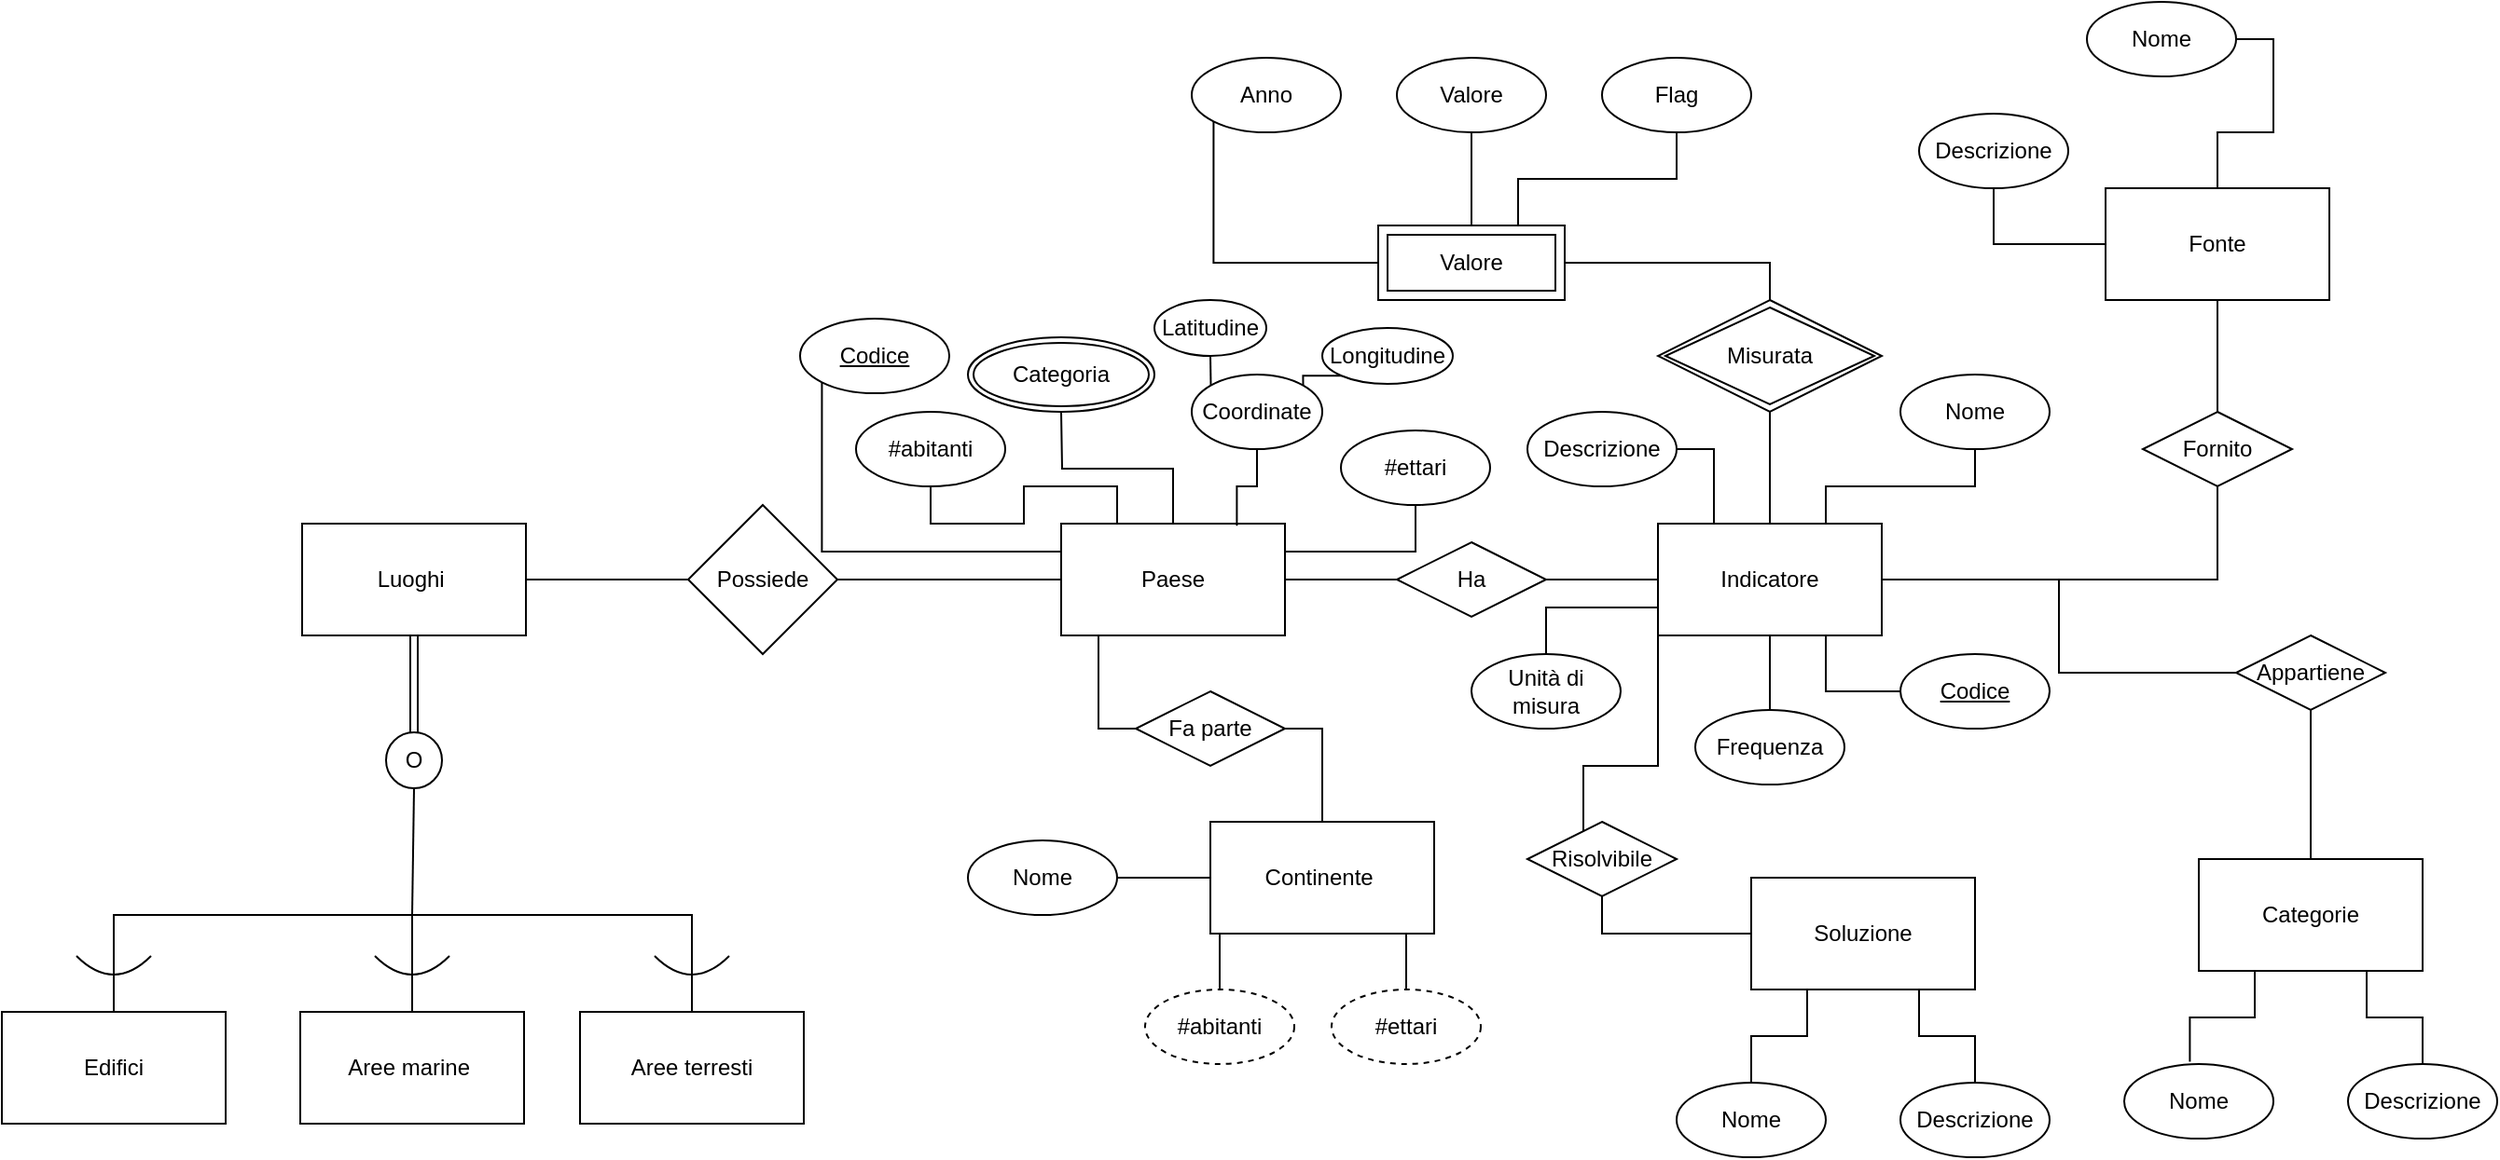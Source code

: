 <mxfile version="24.3.1" type="device">
  <diagram id="R2lEEEUBdFMjLlhIrx00" name="Page-1">
    <mxGraphModel dx="2213" dy="2024" grid="1" gridSize="10" guides="1" tooltips="1" connect="1" arrows="1" fold="1" page="1" pageScale="1" pageWidth="850" pageHeight="1100" math="0" shadow="0" extFonts="Permanent Marker^https://fonts.googleapis.com/css?family=Permanent+Marker">
      <root>
        <mxCell id="0" />
        <mxCell id="1" parent="0" />
        <mxCell id="Wd_HdJ8I3OO_3ujYNRkR-33" style="edgeStyle=orthogonalEdgeStyle;rounded=0;orthogonalLoop=1;jettySize=auto;html=1;exitX=0;exitY=0.5;exitDx=0;exitDy=0;endArrow=none;endFill=0;" edge="1" parent="1" source="Wd_HdJ8I3OO_3ujYNRkR-1" target="Wd_HdJ8I3OO_3ujYNRkR-31">
          <mxGeometry relative="1" as="geometry" />
        </mxCell>
        <mxCell id="Wd_HdJ8I3OO_3ujYNRkR-82" style="edgeStyle=orthogonalEdgeStyle;rounded=0;orthogonalLoop=1;jettySize=auto;html=1;exitX=0.25;exitY=0;exitDx=0;exitDy=0;endArrow=none;endFill=0;entryX=0.5;entryY=1;entryDx=0;entryDy=0;" edge="1" parent="1" source="Wd_HdJ8I3OO_3ujYNRkR-1" target="Wd_HdJ8I3OO_3ujYNRkR-26">
          <mxGeometry relative="1" as="geometry">
            <mxPoint x="330" y="200" as="targetPoint" />
          </mxGeometry>
        </mxCell>
        <mxCell id="Wd_HdJ8I3OO_3ujYNRkR-83" style="edgeStyle=orthogonalEdgeStyle;rounded=0;orthogonalLoop=1;jettySize=auto;html=1;exitX=1;exitY=0.25;exitDx=0;exitDy=0;endArrow=none;endFill=0;" edge="1" parent="1" source="Wd_HdJ8I3OO_3ujYNRkR-1" target="Wd_HdJ8I3OO_3ujYNRkR-46">
          <mxGeometry relative="1" as="geometry" />
        </mxCell>
        <mxCell id="Wd_HdJ8I3OO_3ujYNRkR-92" style="edgeStyle=orthogonalEdgeStyle;rounded=0;orthogonalLoop=1;jettySize=auto;html=1;exitX=0.5;exitY=0;exitDx=0;exitDy=0;endArrow=none;endFill=0;entryX=0.5;entryY=1;entryDx=0;entryDy=0;" edge="1" parent="1" source="Wd_HdJ8I3OO_3ujYNRkR-1">
          <mxGeometry relative="1" as="geometry">
            <mxPoint x="340" y="170" as="targetPoint" />
          </mxGeometry>
        </mxCell>
        <mxCell id="Wd_HdJ8I3OO_3ujYNRkR-98" style="edgeStyle=orthogonalEdgeStyle;rounded=0;orthogonalLoop=1;jettySize=auto;html=1;exitX=0;exitY=0.25;exitDx=0;exitDy=0;entryX=0;entryY=1;entryDx=0;entryDy=0;endArrow=none;endFill=0;" edge="1" parent="1" source="Wd_HdJ8I3OO_3ujYNRkR-1" target="Wd_HdJ8I3OO_3ujYNRkR-97">
          <mxGeometry relative="1" as="geometry" />
        </mxCell>
        <mxCell id="Wd_HdJ8I3OO_3ujYNRkR-1" value="Paese" style="rounded=0;whiteSpace=wrap;html=1;" vertex="1" parent="1">
          <mxGeometry x="340" y="230" width="120" height="60" as="geometry" />
        </mxCell>
        <mxCell id="Wd_HdJ8I3OO_3ujYNRkR-15" style="edgeStyle=orthogonalEdgeStyle;rounded=0;orthogonalLoop=1;jettySize=auto;html=1;exitX=0.5;exitY=0;exitDx=0;exitDy=0;endArrow=none;endFill=0;entryX=0.5;entryY=1;entryDx=0;entryDy=0;" edge="1" parent="1" source="Wd_HdJ8I3OO_3ujYNRkR-2" target="Wd_HdJ8I3OO_3ujYNRkR-124">
          <mxGeometry relative="1" as="geometry">
            <mxPoint x="720" y="150" as="targetPoint" />
          </mxGeometry>
        </mxCell>
        <mxCell id="Wd_HdJ8I3OO_3ujYNRkR-62" style="edgeStyle=orthogonalEdgeStyle;rounded=0;orthogonalLoop=1;jettySize=auto;html=1;exitX=0;exitY=0.5;exitDx=0;exitDy=0;entryX=1;entryY=0.5;entryDx=0;entryDy=0;endArrow=none;endFill=0;" edge="1" parent="1" source="Wd_HdJ8I3OO_3ujYNRkR-2" target="Wd_HdJ8I3OO_3ujYNRkR-60">
          <mxGeometry relative="1" as="geometry" />
        </mxCell>
        <mxCell id="Wd_HdJ8I3OO_3ujYNRkR-65" style="edgeStyle=orthogonalEdgeStyle;rounded=0;orthogonalLoop=1;jettySize=auto;html=1;exitX=1;exitY=0.5;exitDx=0;exitDy=0;entryX=0.5;entryY=1;entryDx=0;entryDy=0;endArrow=none;endFill=0;" edge="1" parent="1" source="Wd_HdJ8I3OO_3ujYNRkR-2" target="Wd_HdJ8I3OO_3ujYNRkR-63">
          <mxGeometry relative="1" as="geometry" />
        </mxCell>
        <mxCell id="Wd_HdJ8I3OO_3ujYNRkR-68" style="edgeStyle=orthogonalEdgeStyle;rounded=0;orthogonalLoop=1;jettySize=auto;html=1;exitX=0.75;exitY=1;exitDx=0;exitDy=0;entryX=0;entryY=0.5;entryDx=0;entryDy=0;endArrow=none;endFill=0;" edge="1" parent="1" source="Wd_HdJ8I3OO_3ujYNRkR-2" target="Wd_HdJ8I3OO_3ujYNRkR-13">
          <mxGeometry relative="1" as="geometry" />
        </mxCell>
        <mxCell id="Wd_HdJ8I3OO_3ujYNRkR-70" style="edgeStyle=orthogonalEdgeStyle;rounded=0;orthogonalLoop=1;jettySize=auto;html=1;exitX=0.5;exitY=1;exitDx=0;exitDy=0;endArrow=none;endFill=0;" edge="1" parent="1" source="Wd_HdJ8I3OO_3ujYNRkR-2" target="Wd_HdJ8I3OO_3ujYNRkR-12">
          <mxGeometry relative="1" as="geometry" />
        </mxCell>
        <mxCell id="Wd_HdJ8I3OO_3ujYNRkR-77" style="edgeStyle=orthogonalEdgeStyle;rounded=0;orthogonalLoop=1;jettySize=auto;html=1;exitX=1;exitY=0.5;exitDx=0;exitDy=0;entryX=0;entryY=0.5;entryDx=0;entryDy=0;endArrow=none;endFill=0;" edge="1" parent="1" source="Wd_HdJ8I3OO_3ujYNRkR-2" target="Wd_HdJ8I3OO_3ujYNRkR-75">
          <mxGeometry relative="1" as="geometry" />
        </mxCell>
        <mxCell id="Wd_HdJ8I3OO_3ujYNRkR-80" style="edgeStyle=orthogonalEdgeStyle;rounded=0;orthogonalLoop=1;jettySize=auto;html=1;exitX=0;exitY=1;exitDx=0;exitDy=0;endArrow=none;endFill=0;" edge="1" parent="1" source="Wd_HdJ8I3OO_3ujYNRkR-2" target="Wd_HdJ8I3OO_3ujYNRkR-79">
          <mxGeometry relative="1" as="geometry">
            <Array as="points">
              <mxPoint x="660" y="360" />
              <mxPoint x="620" y="360" />
            </Array>
          </mxGeometry>
        </mxCell>
        <mxCell id="Wd_HdJ8I3OO_3ujYNRkR-87" style="edgeStyle=orthogonalEdgeStyle;rounded=0;orthogonalLoop=1;jettySize=auto;html=1;exitX=0.25;exitY=0;exitDx=0;exitDy=0;entryX=1;entryY=0.5;entryDx=0;entryDy=0;endArrow=none;endFill=0;" edge="1" parent="1" source="Wd_HdJ8I3OO_3ujYNRkR-2" target="Wd_HdJ8I3OO_3ujYNRkR-11">
          <mxGeometry relative="1" as="geometry" />
        </mxCell>
        <mxCell id="Wd_HdJ8I3OO_3ujYNRkR-89" style="edgeStyle=orthogonalEdgeStyle;rounded=0;orthogonalLoop=1;jettySize=auto;html=1;exitX=0.75;exitY=0;exitDx=0;exitDy=0;endArrow=none;endFill=0;" edge="1" parent="1" source="Wd_HdJ8I3OO_3ujYNRkR-2" target="Wd_HdJ8I3OO_3ujYNRkR-88">
          <mxGeometry relative="1" as="geometry" />
        </mxCell>
        <mxCell id="Wd_HdJ8I3OO_3ujYNRkR-91" style="edgeStyle=orthogonalEdgeStyle;rounded=0;orthogonalLoop=1;jettySize=auto;html=1;exitX=0;exitY=0.75;exitDx=0;exitDy=0;entryX=0.5;entryY=0;entryDx=0;entryDy=0;endArrow=none;endFill=0;" edge="1" parent="1" source="Wd_HdJ8I3OO_3ujYNRkR-2" target="Wd_HdJ8I3OO_3ujYNRkR-90">
          <mxGeometry relative="1" as="geometry" />
        </mxCell>
        <mxCell id="Wd_HdJ8I3OO_3ujYNRkR-2" value="Indicatore" style="rounded=0;whiteSpace=wrap;html=1;" vertex="1" parent="1">
          <mxGeometry x="660" y="230" width="120" height="60" as="geometry" />
        </mxCell>
        <mxCell id="Wd_HdJ8I3OO_3ujYNRkR-73" style="edgeStyle=orthogonalEdgeStyle;rounded=0;orthogonalLoop=1;jettySize=auto;html=1;exitX=0;exitY=0.5;exitDx=0;exitDy=0;entryX=0.5;entryY=1;entryDx=0;entryDy=0;endArrow=none;endFill=0;" edge="1" parent="1" source="Wd_HdJ8I3OO_3ujYNRkR-3" target="Wd_HdJ8I3OO_3ujYNRkR-17">
          <mxGeometry relative="1" as="geometry" />
        </mxCell>
        <mxCell id="Wd_HdJ8I3OO_3ujYNRkR-74" style="edgeStyle=orthogonalEdgeStyle;rounded=0;orthogonalLoop=1;jettySize=auto;html=1;exitX=0.5;exitY=0;exitDx=0;exitDy=0;entryX=1;entryY=0.5;entryDx=0;entryDy=0;endArrow=none;endFill=0;" edge="1" parent="1" source="Wd_HdJ8I3OO_3ujYNRkR-3" target="Wd_HdJ8I3OO_3ujYNRkR-20">
          <mxGeometry relative="1" as="geometry">
            <mxPoint x="960" y="10" as="targetPoint" />
          </mxGeometry>
        </mxCell>
        <mxCell id="Wd_HdJ8I3OO_3ujYNRkR-3" value="Fonte" style="rounded=0;whiteSpace=wrap;html=1;" vertex="1" parent="1">
          <mxGeometry x="900" y="50" width="120" height="60" as="geometry" />
        </mxCell>
        <mxCell id="Wd_HdJ8I3OO_3ujYNRkR-49" style="edgeStyle=orthogonalEdgeStyle;rounded=0;orthogonalLoop=1;jettySize=auto;html=1;exitX=0.25;exitY=1;exitDx=0;exitDy=0;endArrow=none;endFill=0;" edge="1" parent="1" source="Wd_HdJ8I3OO_3ujYNRkR-4" target="Wd_HdJ8I3OO_3ujYNRkR-21">
          <mxGeometry relative="1" as="geometry" />
        </mxCell>
        <mxCell id="Wd_HdJ8I3OO_3ujYNRkR-50" style="edgeStyle=orthogonalEdgeStyle;rounded=0;orthogonalLoop=1;jettySize=auto;html=1;exitX=0.75;exitY=1;exitDx=0;exitDy=0;endArrow=none;endFill=0;" edge="1" parent="1" source="Wd_HdJ8I3OO_3ujYNRkR-4" target="Wd_HdJ8I3OO_3ujYNRkR-22">
          <mxGeometry relative="1" as="geometry" />
        </mxCell>
        <mxCell id="Wd_HdJ8I3OO_3ujYNRkR-4" value="Soluzione" style="rounded=0;whiteSpace=wrap;html=1;" vertex="1" parent="1">
          <mxGeometry x="710" y="420" width="120" height="60" as="geometry" />
        </mxCell>
        <mxCell id="Wd_HdJ8I3OO_3ujYNRkR-71" style="edgeStyle=orthogonalEdgeStyle;rounded=0;orthogonalLoop=1;jettySize=auto;html=1;exitX=0;exitY=0.5;exitDx=0;exitDy=0;entryX=0;entryY=1;entryDx=0;entryDy=0;endArrow=none;endFill=0;" edge="1" parent="1" source="Wd_HdJ8I3OO_3ujYNRkR-125" target="Wd_HdJ8I3OO_3ujYNRkR-18">
          <mxGeometry relative="1" as="geometry">
            <mxPoint x="500" y="90" as="sourcePoint" />
          </mxGeometry>
        </mxCell>
        <mxCell id="Wd_HdJ8I3OO_3ujYNRkR-72" style="edgeStyle=orthogonalEdgeStyle;rounded=0;orthogonalLoop=1;jettySize=auto;html=1;exitX=0.5;exitY=0;exitDx=0;exitDy=0;endArrow=none;endFill=0;entryX=0.5;entryY=1;entryDx=0;entryDy=0;" edge="1" parent="1" source="Wd_HdJ8I3OO_3ujYNRkR-125" target="Wd_HdJ8I3OO_3ujYNRkR-19">
          <mxGeometry relative="1" as="geometry">
            <mxPoint x="560" y="60" as="sourcePoint" />
            <mxPoint x="560" y="10" as="targetPoint" />
          </mxGeometry>
        </mxCell>
        <mxCell id="Wd_HdJ8I3OO_3ujYNRkR-52" style="edgeStyle=orthogonalEdgeStyle;rounded=0;orthogonalLoop=1;jettySize=auto;html=1;exitX=0.75;exitY=1;exitDx=0;exitDy=0;entryX=0.5;entryY=0;entryDx=0;entryDy=0;endArrow=none;endFill=0;" edge="1" parent="1" source="Wd_HdJ8I3OO_3ujYNRkR-9" target="Wd_HdJ8I3OO_3ujYNRkR-24">
          <mxGeometry relative="1" as="geometry" />
        </mxCell>
        <mxCell id="Wd_HdJ8I3OO_3ujYNRkR-9" value="Categorie" style="rounded=0;whiteSpace=wrap;html=1;" vertex="1" parent="1">
          <mxGeometry x="950" y="410" width="120" height="60" as="geometry" />
        </mxCell>
        <mxCell id="Wd_HdJ8I3OO_3ujYNRkR-57" style="edgeStyle=orthogonalEdgeStyle;rounded=0;orthogonalLoop=1;jettySize=auto;html=1;exitX=0.25;exitY=1;exitDx=0;exitDy=0;entryX=0.5;entryY=0;entryDx=0;entryDy=0;endArrow=none;endFill=0;" edge="1" parent="1" source="Wd_HdJ8I3OO_3ujYNRkR-10" target="Wd_HdJ8I3OO_3ujYNRkR-47">
          <mxGeometry relative="1" as="geometry" />
        </mxCell>
        <mxCell id="Wd_HdJ8I3OO_3ujYNRkR-58" style="edgeStyle=orthogonalEdgeStyle;rounded=0;orthogonalLoop=1;jettySize=auto;html=1;exitX=0.75;exitY=1;exitDx=0;exitDy=0;entryX=0.5;entryY=0;entryDx=0;entryDy=0;endArrow=none;endFill=0;" edge="1" parent="1" source="Wd_HdJ8I3OO_3ujYNRkR-10" target="Wd_HdJ8I3OO_3ujYNRkR-48">
          <mxGeometry relative="1" as="geometry" />
        </mxCell>
        <mxCell id="Wd_HdJ8I3OO_3ujYNRkR-104" style="edgeStyle=orthogonalEdgeStyle;rounded=0;orthogonalLoop=1;jettySize=auto;html=1;exitX=0;exitY=0.5;exitDx=0;exitDy=0;endArrow=none;endFill=0;" edge="1" parent="1" source="Wd_HdJ8I3OO_3ujYNRkR-10" target="Wd_HdJ8I3OO_3ujYNRkR-105">
          <mxGeometry relative="1" as="geometry">
            <mxPoint x="360" y="419.75" as="targetPoint" />
          </mxGeometry>
        </mxCell>
        <mxCell id="Wd_HdJ8I3OO_3ujYNRkR-10" value="Continente&amp;nbsp;" style="rounded=0;whiteSpace=wrap;html=1;" vertex="1" parent="1">
          <mxGeometry x="420" y="390" width="120" height="60" as="geometry" />
        </mxCell>
        <mxCell id="Wd_HdJ8I3OO_3ujYNRkR-11" value="Descrizione" style="ellipse;whiteSpace=wrap;html=1;" vertex="1" parent="1">
          <mxGeometry x="590" y="170" width="80" height="40" as="geometry" />
        </mxCell>
        <mxCell id="Wd_HdJ8I3OO_3ujYNRkR-12" value="Frequenza" style="ellipse;whiteSpace=wrap;html=1;" vertex="1" parent="1">
          <mxGeometry x="680" y="330" width="80" height="40" as="geometry" />
        </mxCell>
        <mxCell id="Wd_HdJ8I3OO_3ujYNRkR-13" value="&lt;u&gt;Codice&lt;/u&gt;" style="ellipse;whiteSpace=wrap;html=1;" vertex="1" parent="1">
          <mxGeometry x="790" y="300" width="80" height="40" as="geometry" />
        </mxCell>
        <mxCell id="Wd_HdJ8I3OO_3ujYNRkR-16" style="edgeStyle=orthogonalEdgeStyle;rounded=0;orthogonalLoop=1;jettySize=auto;html=1;exitX=0.5;exitY=0;exitDx=0;exitDy=0;endArrow=none;endFill=0;startArrow=none;startFill=0;entryX=1;entryY=0.5;entryDx=0;entryDy=0;" edge="1" parent="1" source="Wd_HdJ8I3OO_3ujYNRkR-124" target="Wd_HdJ8I3OO_3ujYNRkR-125">
          <mxGeometry relative="1" as="geometry">
            <mxPoint x="720" y="110" as="sourcePoint" />
            <mxPoint x="620" y="90" as="targetPoint" />
          </mxGeometry>
        </mxCell>
        <mxCell id="Wd_HdJ8I3OO_3ujYNRkR-17" value="Descrizione" style="ellipse;whiteSpace=wrap;html=1;" vertex="1" parent="1">
          <mxGeometry x="800" y="10" width="80" height="40" as="geometry" />
        </mxCell>
        <mxCell id="Wd_HdJ8I3OO_3ujYNRkR-18" value="Anno" style="ellipse;whiteSpace=wrap;html=1;" vertex="1" parent="1">
          <mxGeometry x="410" y="-20" width="80" height="40" as="geometry" />
        </mxCell>
        <mxCell id="Wd_HdJ8I3OO_3ujYNRkR-19" value="Valore" style="ellipse;whiteSpace=wrap;html=1;" vertex="1" parent="1">
          <mxGeometry x="520" y="-20" width="80" height="40" as="geometry" />
        </mxCell>
        <mxCell id="Wd_HdJ8I3OO_3ujYNRkR-20" value="Nome" style="ellipse;whiteSpace=wrap;html=1;" vertex="1" parent="1">
          <mxGeometry x="890" y="-50" width="80" height="40" as="geometry" />
        </mxCell>
        <mxCell id="Wd_HdJ8I3OO_3ujYNRkR-21" value="Nome" style="ellipse;whiteSpace=wrap;html=1;" vertex="1" parent="1">
          <mxGeometry x="670" y="530" width="80" height="40" as="geometry" />
        </mxCell>
        <mxCell id="Wd_HdJ8I3OO_3ujYNRkR-22" value="Descrizione" style="ellipse;whiteSpace=wrap;html=1;" vertex="1" parent="1">
          <mxGeometry x="790" y="530" width="80" height="40" as="geometry" />
        </mxCell>
        <mxCell id="Wd_HdJ8I3OO_3ujYNRkR-23" value="Nome" style="ellipse;whiteSpace=wrap;html=1;" vertex="1" parent="1">
          <mxGeometry x="910" y="520" width="80" height="40" as="geometry" />
        </mxCell>
        <mxCell id="Wd_HdJ8I3OO_3ujYNRkR-24" value="Descrizione" style="ellipse;whiteSpace=wrap;html=1;" vertex="1" parent="1">
          <mxGeometry x="1030" y="520" width="80" height="40" as="geometry" />
        </mxCell>
        <mxCell id="Wd_HdJ8I3OO_3ujYNRkR-55" style="edgeStyle=orthogonalEdgeStyle;rounded=0;orthogonalLoop=1;jettySize=auto;html=1;exitX=1;exitY=0.5;exitDx=0;exitDy=0;endArrow=none;endFill=0;" edge="1" parent="1" source="Wd_HdJ8I3OO_3ujYNRkR-25" target="Wd_HdJ8I3OO_3ujYNRkR-10">
          <mxGeometry relative="1" as="geometry" />
        </mxCell>
        <mxCell id="Wd_HdJ8I3OO_3ujYNRkR-25" value="Fa parte" style="rhombus;whiteSpace=wrap;html=1;" vertex="1" parent="1">
          <mxGeometry x="380" y="320" width="80" height="40" as="geometry" />
        </mxCell>
        <mxCell id="Wd_HdJ8I3OO_3ujYNRkR-26" value="#abitanti" style="ellipse;whiteSpace=wrap;html=1;" vertex="1" parent="1">
          <mxGeometry x="230" y="170" width="80" height="40" as="geometry" />
        </mxCell>
        <mxCell id="Wd_HdJ8I3OO_3ujYNRkR-27" value="Luoghi&amp;nbsp;" style="rounded=0;whiteSpace=wrap;html=1;" vertex="1" parent="1">
          <mxGeometry x="-67" y="230" width="120" height="60" as="geometry" />
        </mxCell>
        <mxCell id="Wd_HdJ8I3OO_3ujYNRkR-28" value="Aree marine&amp;nbsp;" style="rounded=0;whiteSpace=wrap;html=1;" vertex="1" parent="1">
          <mxGeometry x="-68" y="492" width="120" height="60" as="geometry" />
        </mxCell>
        <mxCell id="Wd_HdJ8I3OO_3ujYNRkR-29" value="Aree terresti" style="rounded=0;whiteSpace=wrap;html=1;" vertex="1" parent="1">
          <mxGeometry x="82" y="492" width="120" height="60" as="geometry" />
        </mxCell>
        <mxCell id="Wd_HdJ8I3OO_3ujYNRkR-30" value="Edifici" style="rounded=0;whiteSpace=wrap;html=1;" vertex="1" parent="1">
          <mxGeometry x="-228" y="492" width="120" height="60" as="geometry" />
        </mxCell>
        <mxCell id="Wd_HdJ8I3OO_3ujYNRkR-34" style="edgeStyle=orthogonalEdgeStyle;rounded=0;orthogonalLoop=1;jettySize=auto;html=1;exitX=0;exitY=0.5;exitDx=0;exitDy=0;endArrow=none;endFill=0;" edge="1" parent="1" source="Wd_HdJ8I3OO_3ujYNRkR-31" target="Wd_HdJ8I3OO_3ujYNRkR-27">
          <mxGeometry relative="1" as="geometry" />
        </mxCell>
        <mxCell id="Wd_HdJ8I3OO_3ujYNRkR-31" value="Possiede" style="rhombus;whiteSpace=wrap;html=1;" vertex="1" parent="1">
          <mxGeometry x="140" y="220" width="80" height="80" as="geometry" />
        </mxCell>
        <mxCell id="Wd_HdJ8I3OO_3ujYNRkR-46" value="#ettari" style="ellipse;whiteSpace=wrap;html=1;" vertex="1" parent="1">
          <mxGeometry x="490" y="180" width="80" height="40" as="geometry" />
        </mxCell>
        <mxCell id="Wd_HdJ8I3OO_3ujYNRkR-47" value="#abitanti" style="ellipse;whiteSpace=wrap;html=1;dashed=1;" vertex="1" parent="1">
          <mxGeometry x="385" y="480" width="80" height="40" as="geometry" />
        </mxCell>
        <mxCell id="Wd_HdJ8I3OO_3ujYNRkR-48" value="#ettari" style="ellipse;whiteSpace=wrap;html=1;dashed=1;" vertex="1" parent="1">
          <mxGeometry x="485" y="480" width="80" height="40" as="geometry" />
        </mxCell>
        <mxCell id="Wd_HdJ8I3OO_3ujYNRkR-51" style="edgeStyle=orthogonalEdgeStyle;rounded=0;orthogonalLoop=1;jettySize=auto;html=1;exitX=0.25;exitY=1;exitDx=0;exitDy=0;entryX=0.44;entryY=-0.032;entryDx=0;entryDy=0;entryPerimeter=0;endArrow=none;endFill=0;" edge="1" parent="1" source="Wd_HdJ8I3OO_3ujYNRkR-9" target="Wd_HdJ8I3OO_3ujYNRkR-23">
          <mxGeometry relative="1" as="geometry" />
        </mxCell>
        <mxCell id="Wd_HdJ8I3OO_3ujYNRkR-59" style="edgeStyle=orthogonalEdgeStyle;rounded=0;orthogonalLoop=1;jettySize=auto;html=1;exitX=0;exitY=0.5;exitDx=0;exitDy=0;endArrow=none;endFill=0;" edge="1" parent="1" source="Wd_HdJ8I3OO_3ujYNRkR-25">
          <mxGeometry relative="1" as="geometry">
            <mxPoint x="360" y="290" as="targetPoint" />
          </mxGeometry>
        </mxCell>
        <mxCell id="Wd_HdJ8I3OO_3ujYNRkR-61" style="edgeStyle=orthogonalEdgeStyle;rounded=0;orthogonalLoop=1;jettySize=auto;html=1;exitX=0;exitY=0.5;exitDx=0;exitDy=0;endArrow=none;endFill=0;" edge="1" parent="1" source="Wd_HdJ8I3OO_3ujYNRkR-60" target="Wd_HdJ8I3OO_3ujYNRkR-1">
          <mxGeometry relative="1" as="geometry" />
        </mxCell>
        <mxCell id="Wd_HdJ8I3OO_3ujYNRkR-60" value="Ha" style="rhombus;whiteSpace=wrap;html=1;" vertex="1" parent="1">
          <mxGeometry x="520" y="240" width="80" height="40" as="geometry" />
        </mxCell>
        <mxCell id="Wd_HdJ8I3OO_3ujYNRkR-66" style="edgeStyle=orthogonalEdgeStyle;rounded=0;orthogonalLoop=1;jettySize=auto;html=1;exitX=0.5;exitY=0;exitDx=0;exitDy=0;entryX=0.5;entryY=1;entryDx=0;entryDy=0;endArrow=none;endFill=0;" edge="1" parent="1" source="Wd_HdJ8I3OO_3ujYNRkR-63" target="Wd_HdJ8I3OO_3ujYNRkR-3">
          <mxGeometry relative="1" as="geometry" />
        </mxCell>
        <mxCell id="Wd_HdJ8I3OO_3ujYNRkR-63" value="Fornito" style="rhombus;whiteSpace=wrap;html=1;" vertex="1" parent="1">
          <mxGeometry x="920" y="170" width="80" height="40" as="geometry" />
        </mxCell>
        <mxCell id="Wd_HdJ8I3OO_3ujYNRkR-78" style="edgeStyle=orthogonalEdgeStyle;rounded=0;orthogonalLoop=1;jettySize=auto;html=1;exitX=0.5;exitY=1;exitDx=0;exitDy=0;entryX=0.5;entryY=0;entryDx=0;entryDy=0;endArrow=none;endFill=0;" edge="1" parent="1" source="Wd_HdJ8I3OO_3ujYNRkR-75" target="Wd_HdJ8I3OO_3ujYNRkR-9">
          <mxGeometry relative="1" as="geometry" />
        </mxCell>
        <mxCell id="Wd_HdJ8I3OO_3ujYNRkR-75" value="Appartiene" style="rhombus;whiteSpace=wrap;html=1;" vertex="1" parent="1">
          <mxGeometry x="970" y="290" width="80" height="40" as="geometry" />
        </mxCell>
        <mxCell id="Wd_HdJ8I3OO_3ujYNRkR-81" style="edgeStyle=orthogonalEdgeStyle;rounded=0;orthogonalLoop=1;jettySize=auto;html=1;exitX=0.5;exitY=1;exitDx=0;exitDy=0;endArrow=none;endFill=0;" edge="1" parent="1" source="Wd_HdJ8I3OO_3ujYNRkR-79" target="Wd_HdJ8I3OO_3ujYNRkR-4">
          <mxGeometry relative="1" as="geometry" />
        </mxCell>
        <mxCell id="Wd_HdJ8I3OO_3ujYNRkR-79" value="Risolvibile" style="rhombus;whiteSpace=wrap;html=1;" vertex="1" parent="1">
          <mxGeometry x="590" y="390" width="80" height="40" as="geometry" />
        </mxCell>
        <mxCell id="Wd_HdJ8I3OO_3ujYNRkR-88" value="Nome" style="ellipse;whiteSpace=wrap;html=1;" vertex="1" parent="1">
          <mxGeometry x="790" y="150" width="80" height="40" as="geometry" />
        </mxCell>
        <mxCell id="Wd_HdJ8I3OO_3ujYNRkR-90" value="Unità di misura" style="ellipse;whiteSpace=wrap;html=1;" vertex="1" parent="1">
          <mxGeometry x="560" y="300" width="80" height="40" as="geometry" />
        </mxCell>
        <mxCell id="Wd_HdJ8I3OO_3ujYNRkR-95" style="edgeStyle=orthogonalEdgeStyle;rounded=0;orthogonalLoop=1;jettySize=auto;html=1;exitX=0.75;exitY=0;exitDx=0;exitDy=0;entryX=0.5;entryY=1;entryDx=0;entryDy=0;endArrow=none;endFill=0;" edge="1" parent="1" source="Wd_HdJ8I3OO_3ujYNRkR-125" target="Wd_HdJ8I3OO_3ujYNRkR-106">
          <mxGeometry relative="1" as="geometry">
            <mxPoint x="590" y="60" as="sourcePoint" />
            <mxPoint x="662.24" y="17.68" as="targetPoint" />
          </mxGeometry>
        </mxCell>
        <mxCell id="Wd_HdJ8I3OO_3ujYNRkR-97" value="&lt;u&gt;Codice&lt;/u&gt;" style="ellipse;whiteSpace=wrap;html=1;" vertex="1" parent="1">
          <mxGeometry x="200" y="120" width="80" height="40" as="geometry" />
        </mxCell>
        <mxCell id="Wd_HdJ8I3OO_3ujYNRkR-99" value="" style="shape=dataStorage;whiteSpace=wrap;html=1;fixedSize=1;rotation=-90;" vertex="1" parent="1">
          <mxGeometry x="-173" y="447" width="10" height="40" as="geometry" />
        </mxCell>
        <mxCell id="Wd_HdJ8I3OO_3ujYNRkR-100" value="" style="shape=dataStorage;whiteSpace=wrap;html=1;fixedSize=1;rotation=-90;" vertex="1" parent="1">
          <mxGeometry x="-13" y="447" width="10" height="40" as="geometry" />
        </mxCell>
        <mxCell id="Wd_HdJ8I3OO_3ujYNRkR-101" value="" style="shape=dataStorage;whiteSpace=wrap;html=1;fixedSize=1;rotation=-90;" vertex="1" parent="1">
          <mxGeometry x="137" y="447" width="10" height="40" as="geometry" />
        </mxCell>
        <mxCell id="Wd_HdJ8I3OO_3ujYNRkR-105" value="Nome" style="ellipse;whiteSpace=wrap;html=1;" vertex="1" parent="1">
          <mxGeometry x="290" y="400" width="80" height="40" as="geometry" />
        </mxCell>
        <mxCell id="Wd_HdJ8I3OO_3ujYNRkR-106" value="Flag" style="ellipse;whiteSpace=wrap;html=1;" vertex="1" parent="1">
          <mxGeometry x="630" y="-20" width="80" height="40" as="geometry" />
        </mxCell>
        <mxCell id="Wd_HdJ8I3OO_3ujYNRkR-102" value="O" style="ellipse;whiteSpace=wrap;html=1;aspect=fixed;" vertex="1" parent="1">
          <mxGeometry x="-22" y="342" width="30" height="30" as="geometry" />
        </mxCell>
        <mxCell id="Wd_HdJ8I3OO_3ujYNRkR-113" value="Categoria" style="ellipse;shape=doubleEllipse;margin=3;whiteSpace=wrap;html=1;align=center;" vertex="1" parent="1">
          <mxGeometry x="290" y="130" width="100" height="40" as="geometry" />
        </mxCell>
        <mxCell id="Wd_HdJ8I3OO_3ujYNRkR-114" value="Coordinate" style="ellipse;whiteSpace=wrap;html=1;" vertex="1" parent="1">
          <mxGeometry x="410" y="150" width="70" height="40" as="geometry" />
        </mxCell>
        <mxCell id="Wd_HdJ8I3OO_3ujYNRkR-122" style="edgeStyle=orthogonalEdgeStyle;rounded=0;orthogonalLoop=1;jettySize=auto;html=1;exitX=0.5;exitY=1;exitDx=0;exitDy=0;entryX=0;entryY=0;entryDx=0;entryDy=0;endArrow=none;endFill=0;" edge="1" parent="1" source="Wd_HdJ8I3OO_3ujYNRkR-115" target="Wd_HdJ8I3OO_3ujYNRkR-114">
          <mxGeometry relative="1" as="geometry" />
        </mxCell>
        <mxCell id="Wd_HdJ8I3OO_3ujYNRkR-115" value="Latitudine" style="ellipse;whiteSpace=wrap;html=1;" vertex="1" parent="1">
          <mxGeometry x="390" y="110" width="60" height="30" as="geometry" />
        </mxCell>
        <mxCell id="Wd_HdJ8I3OO_3ujYNRkR-123" style="edgeStyle=orthogonalEdgeStyle;rounded=0;orthogonalLoop=1;jettySize=auto;html=1;exitX=0;exitY=1;exitDx=0;exitDy=0;entryX=1;entryY=0;entryDx=0;entryDy=0;endArrow=none;endFill=0;" edge="1" parent="1" source="Wd_HdJ8I3OO_3ujYNRkR-116" target="Wd_HdJ8I3OO_3ujYNRkR-114">
          <mxGeometry relative="1" as="geometry" />
        </mxCell>
        <mxCell id="Wd_HdJ8I3OO_3ujYNRkR-116" value="Longitudine" style="ellipse;whiteSpace=wrap;html=1;" vertex="1" parent="1">
          <mxGeometry x="480" y="125" width="70" height="30" as="geometry" />
        </mxCell>
        <mxCell id="Wd_HdJ8I3OO_3ujYNRkR-117" value="" style="shape=link;html=1;rounded=0;entryX=0.5;entryY=1;entryDx=0;entryDy=0;exitX=0.5;exitY=0;exitDx=0;exitDy=0;" edge="1" parent="1" source="Wd_HdJ8I3OO_3ujYNRkR-102" target="Wd_HdJ8I3OO_3ujYNRkR-27">
          <mxGeometry relative="1" as="geometry">
            <mxPoint x="13" y="380" as="sourcePoint" />
            <mxPoint x="173" y="380" as="targetPoint" />
          </mxGeometry>
        </mxCell>
        <mxCell id="Wd_HdJ8I3OO_3ujYNRkR-121" style="edgeStyle=orthogonalEdgeStyle;rounded=0;orthogonalLoop=1;jettySize=auto;html=1;exitX=0.5;exitY=1;exitDx=0;exitDy=0;entryX=0.785;entryY=0.019;entryDx=0;entryDy=0;entryPerimeter=0;endArrow=none;endFill=0;" edge="1" parent="1" source="Wd_HdJ8I3OO_3ujYNRkR-114" target="Wd_HdJ8I3OO_3ujYNRkR-1">
          <mxGeometry relative="1" as="geometry" />
        </mxCell>
        <mxCell id="Wd_HdJ8I3OO_3ujYNRkR-124" value="Misurata" style="shape=rhombus;double=1;perimeter=rhombusPerimeter;whiteSpace=wrap;html=1;align=center;" vertex="1" parent="1">
          <mxGeometry x="660" y="110" width="120" height="60" as="geometry" />
        </mxCell>
        <mxCell id="Wd_HdJ8I3OO_3ujYNRkR-125" value="Valore" style="shape=ext;margin=3;double=1;whiteSpace=wrap;html=1;align=center;" vertex="1" parent="1">
          <mxGeometry x="510" y="70" width="100" height="40" as="geometry" />
        </mxCell>
        <mxCell id="Wd_HdJ8I3OO_3ujYNRkR-127" value="" style="endArrow=none;html=1;rounded=0;exitX=0.5;exitY=0;exitDx=0;exitDy=0;" edge="1" parent="1" source="Wd_HdJ8I3OO_3ujYNRkR-30">
          <mxGeometry relative="1" as="geometry">
            <mxPoint x="-128" y="446.44" as="sourcePoint" />
            <mxPoint x="-8" y="440" as="targetPoint" />
            <Array as="points">
              <mxPoint x="-168" y="440" />
            </Array>
          </mxGeometry>
        </mxCell>
        <mxCell id="Wd_HdJ8I3OO_3ujYNRkR-128" value="" style="endArrow=none;html=1;rounded=0;exitX=0.5;exitY=0;exitDx=0;exitDy=0;" edge="1" parent="1" source="Wd_HdJ8I3OO_3ujYNRkR-28">
          <mxGeometry relative="1" as="geometry">
            <mxPoint x="-38" y="460" as="sourcePoint" />
            <mxPoint x="-8" y="440" as="targetPoint" />
          </mxGeometry>
        </mxCell>
        <mxCell id="Wd_HdJ8I3OO_3ujYNRkR-129" value="" style="endArrow=none;html=1;rounded=0;entryX=0.5;entryY=0;entryDx=0;entryDy=0;" edge="1" parent="1" target="Wd_HdJ8I3OO_3ujYNRkR-29">
          <mxGeometry relative="1" as="geometry">
            <mxPoint x="-8" y="440" as="sourcePoint" />
            <mxPoint x="122" y="460" as="targetPoint" />
            <Array as="points">
              <mxPoint x="142" y="440" />
            </Array>
          </mxGeometry>
        </mxCell>
        <mxCell id="Wd_HdJ8I3OO_3ujYNRkR-131" value="" style="endArrow=none;html=1;rounded=0;entryX=0.5;entryY=1;entryDx=0;entryDy=0;" edge="1" parent="1" target="Wd_HdJ8I3OO_3ujYNRkR-102">
          <mxGeometry relative="1" as="geometry">
            <mxPoint x="-8" y="440" as="sourcePoint" />
            <mxPoint x="122" y="460" as="targetPoint" />
          </mxGeometry>
        </mxCell>
      </root>
    </mxGraphModel>
  </diagram>
</mxfile>
